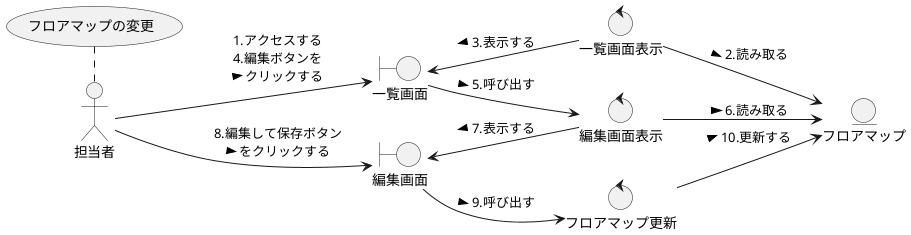 @startuml
left to right direction

usecase フロアマップの変更
actor 担当者
entity フロアマップ
boundary 一覧画面
control 一覧画面表示
control フロアマップ更新
control 編集画面表示
boundary 編集画面

フロアマップの変更 . 担当者
担当者 --> 一覧画面: 1.アクセスする\n4.編集ボタンを\nクリックする >
一覧画面 <-- 一覧画面表示 : 3.表示する <
一覧画面表示 --> フロアマップ : 2.読み取る >
一覧画面 --> 編集画面表示: 5.呼び出す >
編集画面 <-- 編集画面表示 : 7.表示する <
編集画面表示 --> フロアマップ : 6.読み取る >
担当者 --> 編集画面 : 8.編集して保存ボタン\nをクリックする >
編集画面 --> フロアマップ更新: 9.呼び出す >
フロアマップ更新 --> フロアマップ: 10.更新する >
'フロアマップ更新 -> 一覧画面表示: 11.遷移する >

@enduml